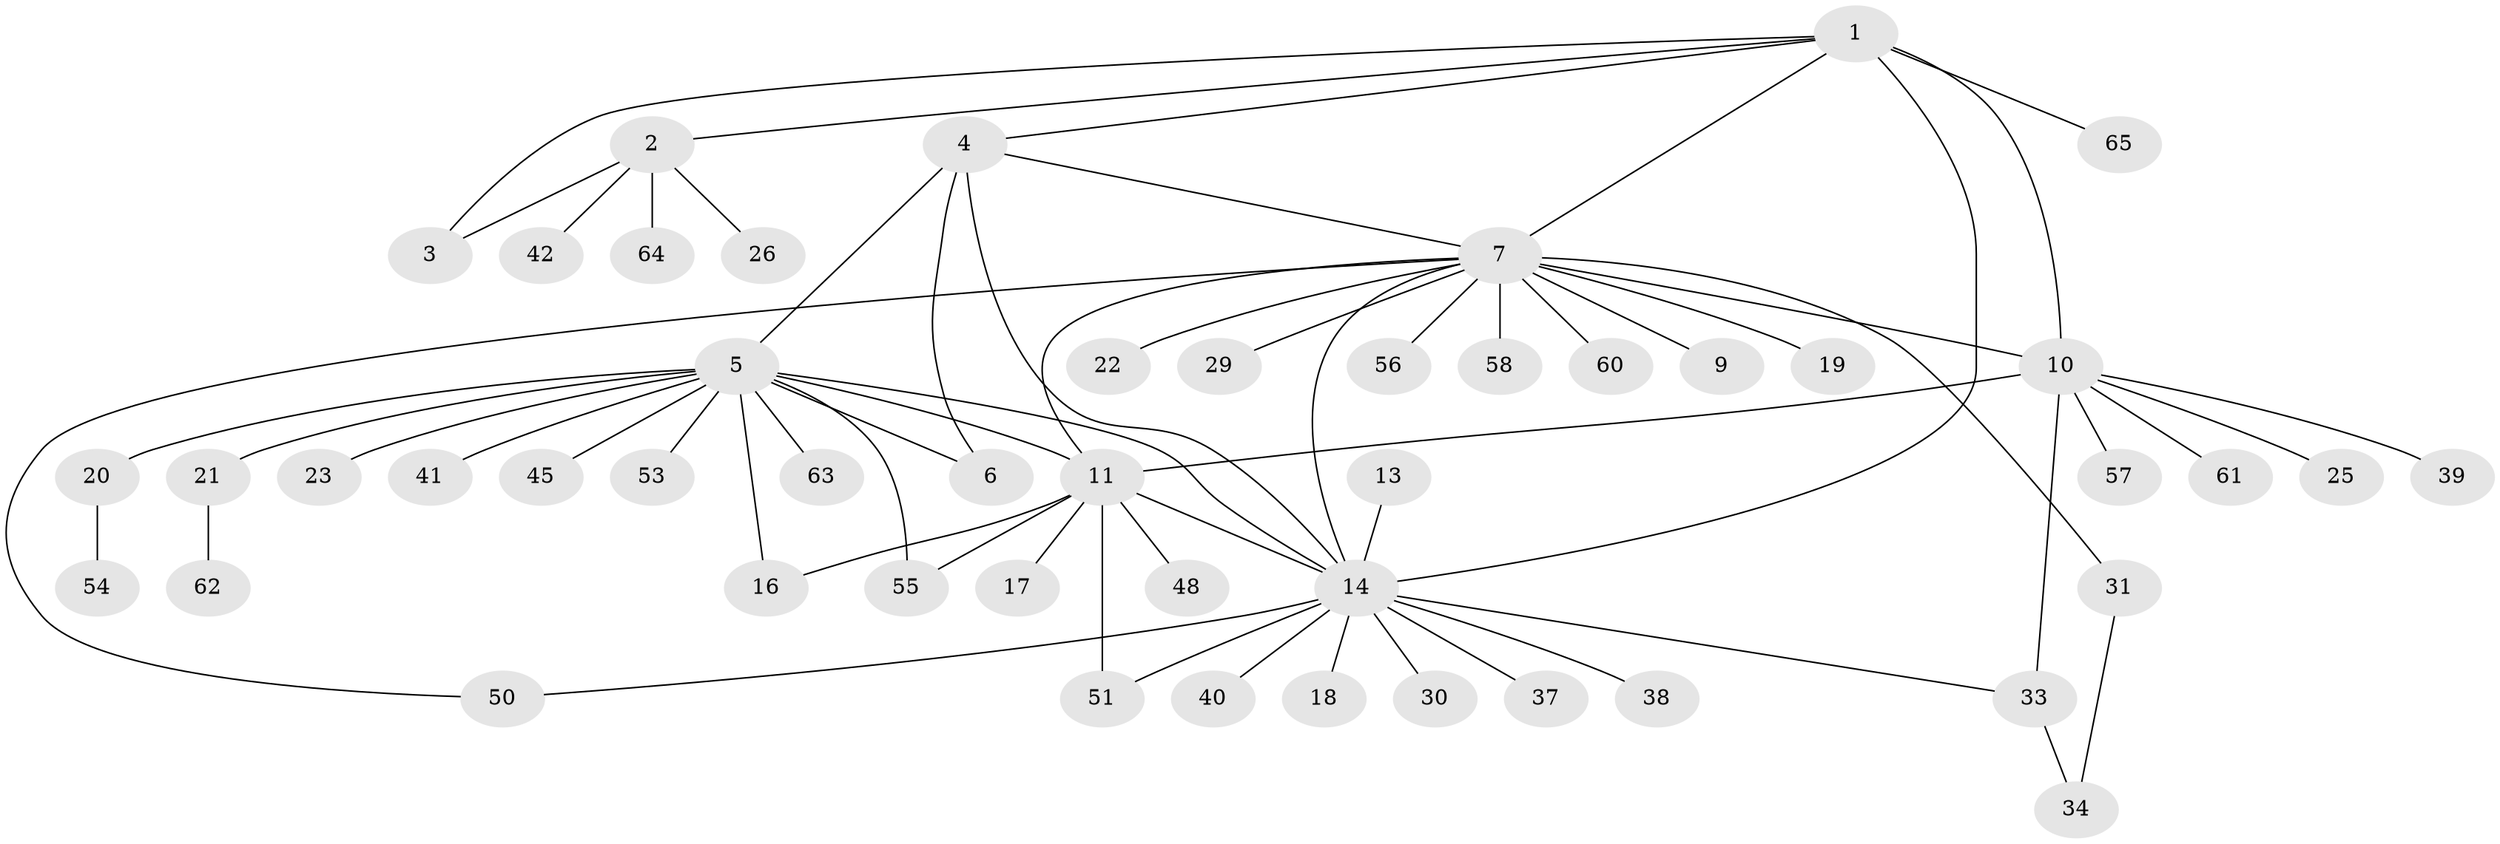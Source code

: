 // Generated by graph-tools (version 1.1) at 2025/24/03/03/25 07:24:13]
// undirected, 49 vertices, 64 edges
graph export_dot {
graph [start="1"]
  node [color=gray90,style=filled];
  1 [super="+59"];
  2 [super="+46"];
  3;
  4 [super="+35"];
  5 [super="+24"];
  6 [super="+28"];
  7 [super="+8"];
  9 [super="+27"];
  10 [super="+32"];
  11 [super="+12"];
  13;
  14 [super="+15"];
  16 [super="+36"];
  17 [super="+49"];
  18;
  19;
  20 [super="+44"];
  21 [super="+43"];
  22;
  23;
  25;
  26;
  29;
  30;
  31;
  33;
  34 [super="+47"];
  37;
  38;
  39;
  40;
  41;
  42;
  45;
  48;
  50;
  51 [super="+52"];
  53;
  54;
  55;
  56;
  57;
  58;
  60;
  61;
  62;
  63;
  64;
  65;
  1 -- 2;
  1 -- 3;
  1 -- 4;
  1 -- 7;
  1 -- 10;
  1 -- 14 [weight=2];
  1 -- 65;
  2 -- 3;
  2 -- 26;
  2 -- 42;
  2 -- 64;
  4 -- 5;
  4 -- 6;
  4 -- 7;
  4 -- 14;
  5 -- 6;
  5 -- 14;
  5 -- 16;
  5 -- 20;
  5 -- 21;
  5 -- 23;
  5 -- 41;
  5 -- 45;
  5 -- 53;
  5 -- 55;
  5 -- 63;
  5 -- 11;
  7 -- 9 [weight=2];
  7 -- 19;
  7 -- 22;
  7 -- 29;
  7 -- 31;
  7 -- 56;
  7 -- 58;
  7 -- 50;
  7 -- 60;
  7 -- 10;
  7 -- 11;
  7 -- 14;
  10 -- 11 [weight=2];
  10 -- 25;
  10 -- 33;
  10 -- 39;
  10 -- 57;
  10 -- 61;
  11 -- 16;
  11 -- 17;
  11 -- 48;
  11 -- 51;
  11 -- 55;
  11 -- 14;
  13 -- 14 [weight=2];
  14 -- 18;
  14 -- 30;
  14 -- 37;
  14 -- 33;
  14 -- 38;
  14 -- 40;
  14 -- 50;
  14 -- 51;
  20 -- 54;
  21 -- 62;
  31 -- 34;
  33 -- 34;
}
